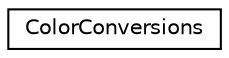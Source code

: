 digraph "Graphical Class Hierarchy"
{
 // INTERACTIVE_SVG=YES
  edge [fontname="Helvetica",fontsize="10",labelfontname="Helvetica",labelfontsize="10"];
  node [fontname="Helvetica",fontsize="10",shape=record];
  rankdir="LR";
  Node1 [label="ColorConversions",height=0.2,width=0.4,color="black", fillcolor="white", style="filled",URL="$dd/d82/class_color_conversions.html"];
}

